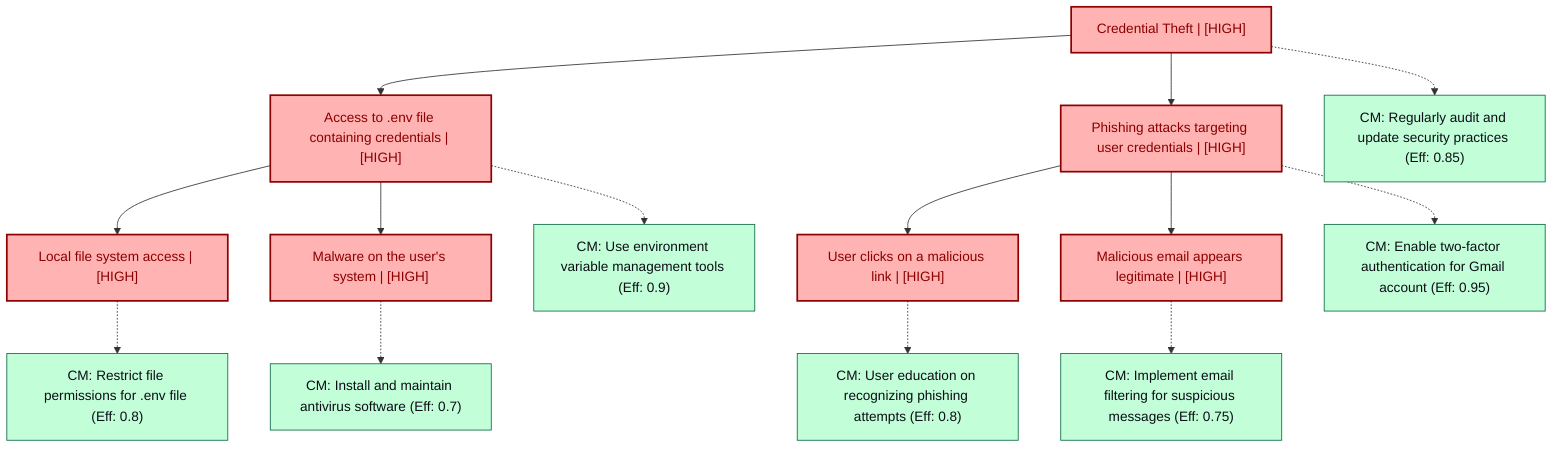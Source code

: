 graph TB
  node_01K63WC0V0K32CS1A187ARX5ED["Credential Theft | [HIGH]"]:::highRisk
  node_01K63WC0V0K32CS1A187ARX5ED-1["Access to .env file containing credentials | [HIGH]"]:::highRisk
  node_01K63WC0V0K32CS1A187ARX5ED-1-1["Local file system access | [HIGH]"]:::highRisk
  node_01K63WC0V0K32CS1A187ARX5ED-1-1_cm_0["CM: Restrict file permissions for .env file (Eff: 0.8)"]:::countermeasure
  node_01K63WC0V0K32CS1A187ARX5ED-1-2["Malware on the user's system | [HIGH]"]:::highRisk
  node_01K63WC0V0K32CS1A187ARX5ED-1-2_cm_0["CM: Install and maintain antivirus software (Eff: 0.7)"]:::countermeasure
  node_01K63WC0V0K32CS1A187ARX5ED-1_cm_0["CM: Use environment variable management tools (Eff: 0.9)"]:::countermeasure
  node_01K63WC0V0K32CS1A187ARX5ED-2["Phishing attacks targeting user credentials | [HIGH]"]:::highRisk
  node_01K63WC0V0K32CS1A187ARX5ED-2-1["User clicks on a malicious link | [HIGH]"]:::highRisk
  node_01K63WC0V0K32CS1A187ARX5ED-2-1_cm_0["CM: User education on recognizing phishing attempts (Eff: 0.8)"]:::countermeasure
  node_01K63WC0V0K32CS1A187ARX5ED-2-2["Malicious email appears legitimate | [HIGH]"]:::highRisk
  node_01K63WC0V0K32CS1A187ARX5ED-2-2_cm_0["CM: Implement email filtering for suspicious messages (Eff: 0.75)"]:::countermeasure
  node_01K63WC0V0K32CS1A187ARX5ED-2_cm_0["CM: Enable two-factor authentication for Gmail account (Eff: 0.95)"]:::countermeasure
  node_01K63WC0V0K32CS1A187ARX5ED_cm_0["CM: Regularly audit and update security practices (Eff: 0.85)"]:::countermeasure

  node_01K63WC0V0K32CS1A187ARX5ED --> node_01K63WC0V0K32CS1A187ARX5ED-1
  node_01K63WC0V0K32CS1A187ARX5ED-1 --> node_01K63WC0V0K32CS1A187ARX5ED-1-1
  node_01K63WC0V0K32CS1A187ARX5ED-1-1 -.-> node_01K63WC0V0K32CS1A187ARX5ED-1-1_cm_0
  node_01K63WC0V0K32CS1A187ARX5ED-1 --> node_01K63WC0V0K32CS1A187ARX5ED-1-2
  node_01K63WC0V0K32CS1A187ARX5ED-1-2 -.-> node_01K63WC0V0K32CS1A187ARX5ED-1-2_cm_0
  node_01K63WC0V0K32CS1A187ARX5ED-1 -.-> node_01K63WC0V0K32CS1A187ARX5ED-1_cm_0
  node_01K63WC0V0K32CS1A187ARX5ED --> node_01K63WC0V0K32CS1A187ARX5ED-2
  node_01K63WC0V0K32CS1A187ARX5ED-2 --> node_01K63WC0V0K32CS1A187ARX5ED-2-1
  node_01K63WC0V0K32CS1A187ARX5ED-2-1 -.-> node_01K63WC0V0K32CS1A187ARX5ED-2-1_cm_0
  node_01K63WC0V0K32CS1A187ARX5ED-2 --> node_01K63WC0V0K32CS1A187ARX5ED-2-2
  node_01K63WC0V0K32CS1A187ARX5ED-2-2 -.-> node_01K63WC0V0K32CS1A187ARX5ED-2-2_cm_0
  node_01K63WC0V0K32CS1A187ARX5ED-2 -.-> node_01K63WC0V0K32CS1A187ARX5ED-2_cm_0
  node_01K63WC0V0K32CS1A187ARX5ED -.-> node_01K63WC0V0K32CS1A187ARX5ED_cm_0

  classDef andNode fill:#FFB3B3,stroke:#8B0000,stroke-width:2px,color:#0B0D17
  classDef orNode fill:#C2FFD8,stroke:#106B49,stroke-width:2px,color:#0B0D17
  classDef leafNode fill:#73d1ff,stroke:#29ABE2,stroke-width:2px,color:#0B0D17
  classDef highRisk fill:#FFB3B3,color:#8B0000,stroke:#8B0000,stroke-width:2px
  classDef mediumRisk fill:#FFF200,stroke:#7A6300,stroke-width:1px,color:#0B0D17
  classDef lowRisk fill:#FFF2B3,stroke:#FFF2B3,stroke-width:1px,color:#0B0D17
  classDef countermeasure fill:#C2FFD8,stroke:#106B49,stroke-width:1px,color:#0B0D17
  classDef reference fill:#ffa1ad,stroke:#A259FF,stroke-width:1px,stroke-dasharray:3 3,color:#0B0D17
  classDef mitreNode stroke-dasharray:5 5
  classDef note fill:#ffffcc,stroke:#ffcc00,stroke-width:2px,stroke-dasharray:5 5